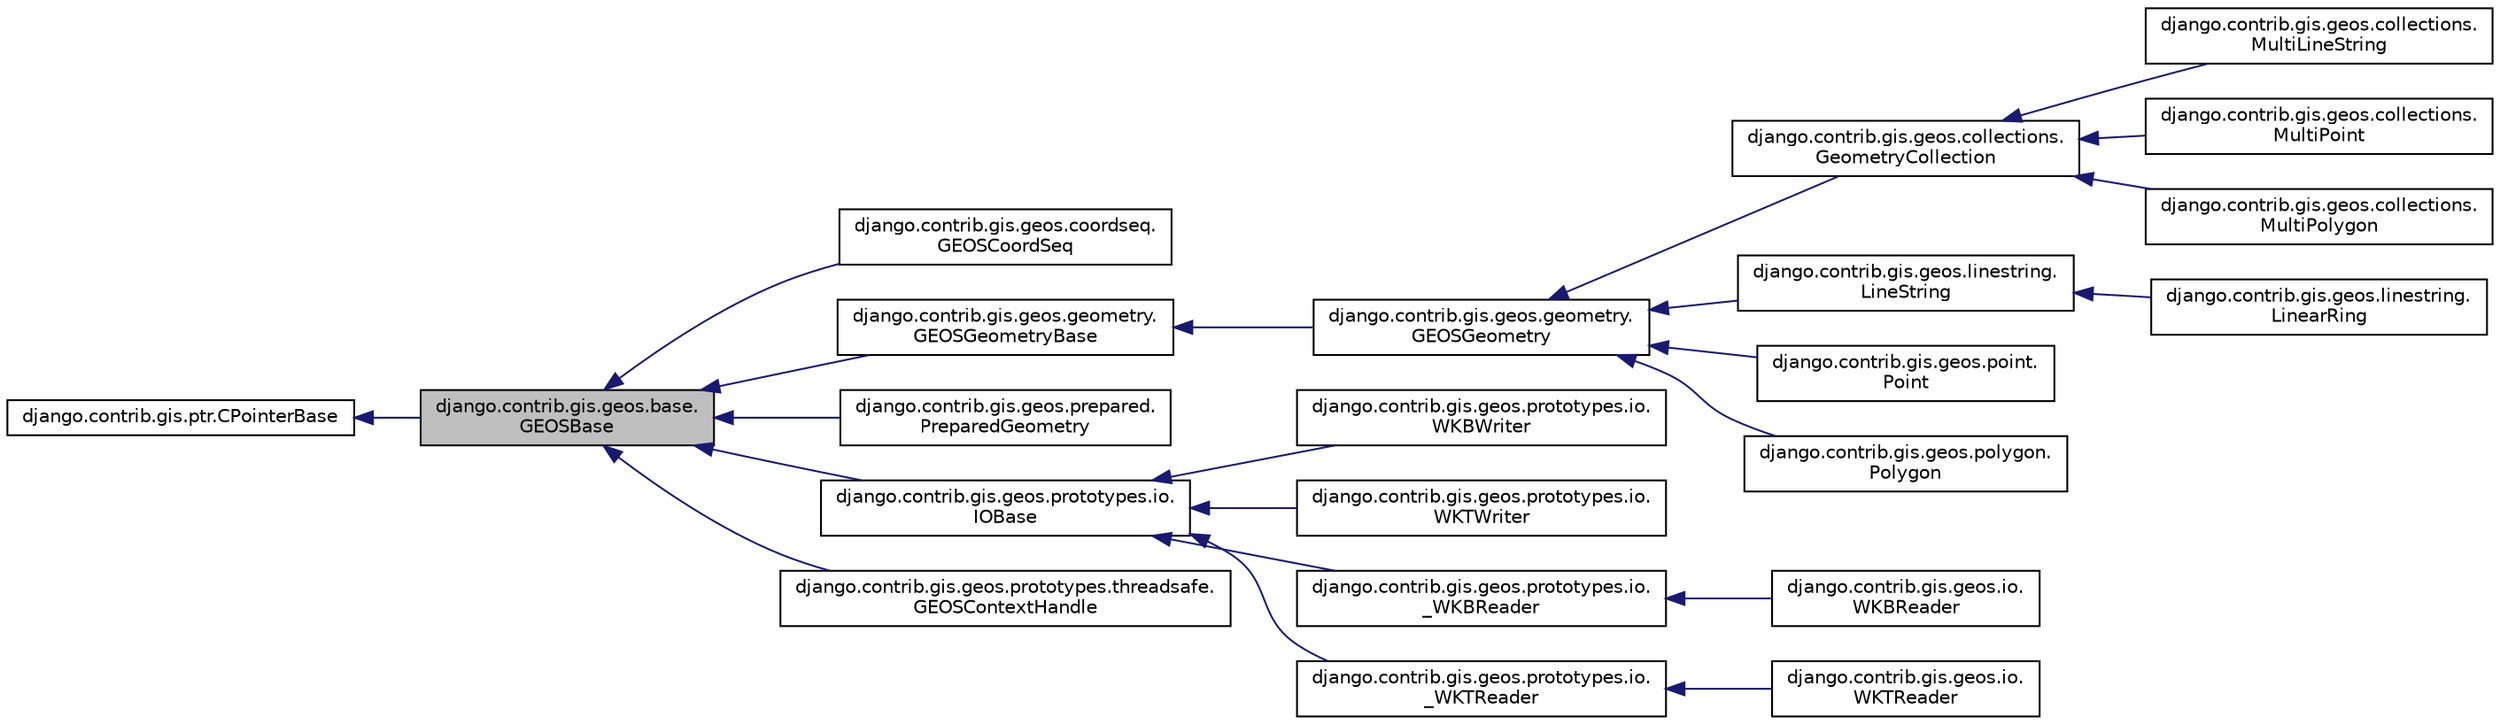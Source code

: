 digraph "django.contrib.gis.geos.base.GEOSBase"
{
 // LATEX_PDF_SIZE
  edge [fontname="Helvetica",fontsize="10",labelfontname="Helvetica",labelfontsize="10"];
  node [fontname="Helvetica",fontsize="10",shape=record];
  rankdir="LR";
  Node1 [label="django.contrib.gis.geos.base.\lGEOSBase",height=0.2,width=0.4,color="black", fillcolor="grey75", style="filled", fontcolor="black",tooltip=" "];
  Node2 -> Node1 [dir="back",color="midnightblue",fontsize="10",style="solid"];
  Node2 [label="django.contrib.gis.ptr.CPointerBase",height=0.2,width=0.4,color="black", fillcolor="white", style="filled",URL="$classdjango_1_1contrib_1_1gis_1_1ptr_1_1_c_pointer_base.html",tooltip=" "];
  Node1 -> Node3 [dir="back",color="midnightblue",fontsize="10",style="solid"];
  Node3 [label="django.contrib.gis.geos.coordseq.\lGEOSCoordSeq",height=0.2,width=0.4,color="black", fillcolor="white", style="filled",URL="$classdjango_1_1contrib_1_1gis_1_1geos_1_1coordseq_1_1_g_e_o_s_coord_seq.html",tooltip=" "];
  Node1 -> Node4 [dir="back",color="midnightblue",fontsize="10",style="solid"];
  Node4 [label="django.contrib.gis.geos.geometry.\lGEOSGeometryBase",height=0.2,width=0.4,color="black", fillcolor="white", style="filled",URL="$classdjango_1_1contrib_1_1gis_1_1geos_1_1geometry_1_1_g_e_o_s_geometry_base.html",tooltip=" "];
  Node4 -> Node5 [dir="back",color="midnightblue",fontsize="10",style="solid"];
  Node5 [label="django.contrib.gis.geos.geometry.\lGEOSGeometry",height=0.2,width=0.4,color="black", fillcolor="white", style="filled",URL="$classdjango_1_1contrib_1_1gis_1_1geos_1_1geometry_1_1_g_e_o_s_geometry.html",tooltip=" "];
  Node5 -> Node6 [dir="back",color="midnightblue",fontsize="10",style="solid"];
  Node6 [label="django.contrib.gis.geos.collections.\lGeometryCollection",height=0.2,width=0.4,color="black", fillcolor="white", style="filled",URL="$classdjango_1_1contrib_1_1gis_1_1geos_1_1collections_1_1_geometry_collection.html",tooltip=" "];
  Node6 -> Node7 [dir="back",color="midnightblue",fontsize="10",style="solid"];
  Node7 [label="django.contrib.gis.geos.collections.\lMultiLineString",height=0.2,width=0.4,color="black", fillcolor="white", style="filled",URL="$classdjango_1_1contrib_1_1gis_1_1geos_1_1collections_1_1_multi_line_string.html",tooltip=" "];
  Node6 -> Node8 [dir="back",color="midnightblue",fontsize="10",style="solid"];
  Node8 [label="django.contrib.gis.geos.collections.\lMultiPoint",height=0.2,width=0.4,color="black", fillcolor="white", style="filled",URL="$classdjango_1_1contrib_1_1gis_1_1geos_1_1collections_1_1_multi_point.html",tooltip=" "];
  Node6 -> Node9 [dir="back",color="midnightblue",fontsize="10",style="solid"];
  Node9 [label="django.contrib.gis.geos.collections.\lMultiPolygon",height=0.2,width=0.4,color="black", fillcolor="white", style="filled",URL="$classdjango_1_1contrib_1_1gis_1_1geos_1_1collections_1_1_multi_polygon.html",tooltip=" "];
  Node5 -> Node10 [dir="back",color="midnightblue",fontsize="10",style="solid"];
  Node10 [label="django.contrib.gis.geos.linestring.\lLineString",height=0.2,width=0.4,color="black", fillcolor="white", style="filled",URL="$classdjango_1_1contrib_1_1gis_1_1geos_1_1linestring_1_1_line_string.html",tooltip=" "];
  Node10 -> Node11 [dir="back",color="midnightblue",fontsize="10",style="solid"];
  Node11 [label="django.contrib.gis.geos.linestring.\lLinearRing",height=0.2,width=0.4,color="black", fillcolor="white", style="filled",URL="$classdjango_1_1contrib_1_1gis_1_1geos_1_1linestring_1_1_linear_ring.html",tooltip=" "];
  Node5 -> Node12 [dir="back",color="midnightblue",fontsize="10",style="solid"];
  Node12 [label="django.contrib.gis.geos.point.\lPoint",height=0.2,width=0.4,color="black", fillcolor="white", style="filled",URL="$classdjango_1_1contrib_1_1gis_1_1geos_1_1point_1_1_point.html",tooltip=" "];
  Node5 -> Node13 [dir="back",color="midnightblue",fontsize="10",style="solid"];
  Node13 [label="django.contrib.gis.geos.polygon.\lPolygon",height=0.2,width=0.4,color="black", fillcolor="white", style="filled",URL="$classdjango_1_1contrib_1_1gis_1_1geos_1_1polygon_1_1_polygon.html",tooltip=" "];
  Node1 -> Node14 [dir="back",color="midnightblue",fontsize="10",style="solid"];
  Node14 [label="django.contrib.gis.geos.prepared.\lPreparedGeometry",height=0.2,width=0.4,color="black", fillcolor="white", style="filled",URL="$classdjango_1_1contrib_1_1gis_1_1geos_1_1prepared_1_1_prepared_geometry.html",tooltip=" "];
  Node1 -> Node15 [dir="back",color="midnightblue",fontsize="10",style="solid"];
  Node15 [label="django.contrib.gis.geos.prototypes.io.\lIOBase",height=0.2,width=0.4,color="black", fillcolor="white", style="filled",URL="$classdjango_1_1contrib_1_1gis_1_1geos_1_1prototypes_1_1io_1_1_i_o_base.html",tooltip=" "];
  Node15 -> Node16 [dir="back",color="midnightblue",fontsize="10",style="solid"];
  Node16 [label="django.contrib.gis.geos.prototypes.io.\lWKBWriter",height=0.2,width=0.4,color="black", fillcolor="white", style="filled",URL="$classdjango_1_1contrib_1_1gis_1_1geos_1_1prototypes_1_1io_1_1_w_k_b_writer.html",tooltip=" "];
  Node15 -> Node17 [dir="back",color="midnightblue",fontsize="10",style="solid"];
  Node17 [label="django.contrib.gis.geos.prototypes.io.\lWKTWriter",height=0.2,width=0.4,color="black", fillcolor="white", style="filled",URL="$classdjango_1_1contrib_1_1gis_1_1geos_1_1prototypes_1_1io_1_1_w_k_t_writer.html",tooltip=" "];
  Node15 -> Node18 [dir="back",color="midnightblue",fontsize="10",style="solid"];
  Node18 [label="django.contrib.gis.geos.prototypes.io.\l_WKBReader",height=0.2,width=0.4,color="black", fillcolor="white", style="filled",URL="$classdjango_1_1contrib_1_1gis_1_1geos_1_1prototypes_1_1io_1_1___w_k_b_reader.html",tooltip=" "];
  Node18 -> Node19 [dir="back",color="midnightblue",fontsize="10",style="solid"];
  Node19 [label="django.contrib.gis.geos.io.\lWKBReader",height=0.2,width=0.4,color="black", fillcolor="white", style="filled",URL="$classdjango_1_1contrib_1_1gis_1_1geos_1_1io_1_1_w_k_b_reader.html",tooltip=" "];
  Node15 -> Node20 [dir="back",color="midnightblue",fontsize="10",style="solid"];
  Node20 [label="django.contrib.gis.geos.prototypes.io.\l_WKTReader",height=0.2,width=0.4,color="black", fillcolor="white", style="filled",URL="$classdjango_1_1contrib_1_1gis_1_1geos_1_1prototypes_1_1io_1_1___w_k_t_reader.html",tooltip=" "];
  Node20 -> Node21 [dir="back",color="midnightblue",fontsize="10",style="solid"];
  Node21 [label="django.contrib.gis.geos.io.\lWKTReader",height=0.2,width=0.4,color="black", fillcolor="white", style="filled",URL="$classdjango_1_1contrib_1_1gis_1_1geos_1_1io_1_1_w_k_t_reader.html",tooltip=" "];
  Node1 -> Node22 [dir="back",color="midnightblue",fontsize="10",style="solid"];
  Node22 [label="django.contrib.gis.geos.prototypes.threadsafe.\lGEOSContextHandle",height=0.2,width=0.4,color="black", fillcolor="white", style="filled",URL="$classdjango_1_1contrib_1_1gis_1_1geos_1_1prototypes_1_1threadsafe_1_1_g_e_o_s_context_handle.html",tooltip=" "];
}
